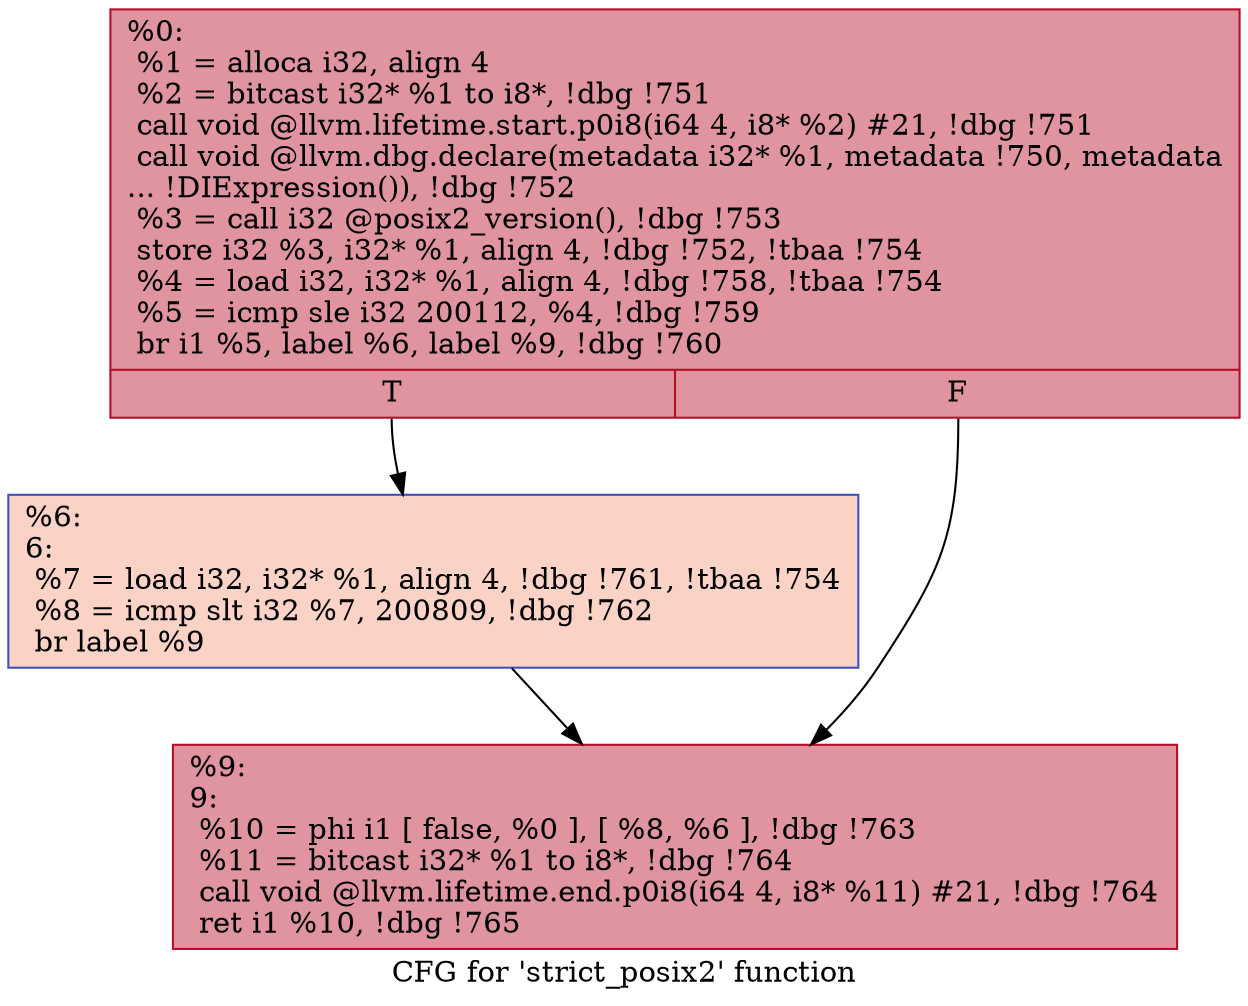 digraph "CFG for 'strict_posix2' function" {
	label="CFG for 'strict_posix2' function";

	Node0x17f0c20 [shape=record,color="#b70d28ff", style=filled, fillcolor="#b70d2870",label="{%0:\l  %1 = alloca i32, align 4\l  %2 = bitcast i32* %1 to i8*, !dbg !751\l  call void @llvm.lifetime.start.p0i8(i64 4, i8* %2) #21, !dbg !751\l  call void @llvm.dbg.declare(metadata i32* %1, metadata !750, metadata\l... !DIExpression()), !dbg !752\l  %3 = call i32 @posix2_version(), !dbg !753\l  store i32 %3, i32* %1, align 4, !dbg !752, !tbaa !754\l  %4 = load i32, i32* %1, align 4, !dbg !758, !tbaa !754\l  %5 = icmp sle i32 200112, %4, !dbg !759\l  br i1 %5, label %6, label %9, !dbg !760\l|{<s0>T|<s1>F}}"];
	Node0x17f0c20:s0 -> Node0x17d8ff0;
	Node0x17f0c20:s1 -> Node0x17d9040;
	Node0x17d8ff0 [shape=record,color="#3d50c3ff", style=filled, fillcolor="#f59c7d70",label="{%6:\l6:                                                \l  %7 = load i32, i32* %1, align 4, !dbg !761, !tbaa !754\l  %8 = icmp slt i32 %7, 200809, !dbg !762\l  br label %9\l}"];
	Node0x17d8ff0 -> Node0x17d9040;
	Node0x17d9040 [shape=record,color="#b70d28ff", style=filled, fillcolor="#b70d2870",label="{%9:\l9:                                                \l  %10 = phi i1 [ false, %0 ], [ %8, %6 ], !dbg !763\l  %11 = bitcast i32* %1 to i8*, !dbg !764\l  call void @llvm.lifetime.end.p0i8(i64 4, i8* %11) #21, !dbg !764\l  ret i1 %10, !dbg !765\l}"];
}

